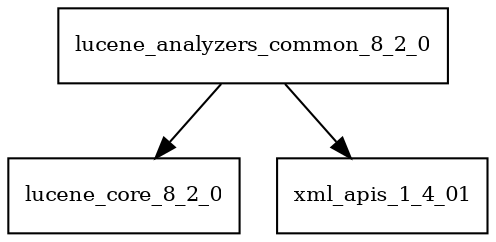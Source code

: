 digraph lucene_analyzers_common_8_2_0_dependencies {
  node [shape = box, fontsize=10.0];
  lucene_analyzers_common_8_2_0 -> lucene_core_8_2_0;
  lucene_analyzers_common_8_2_0 -> xml_apis_1_4_01;
}

